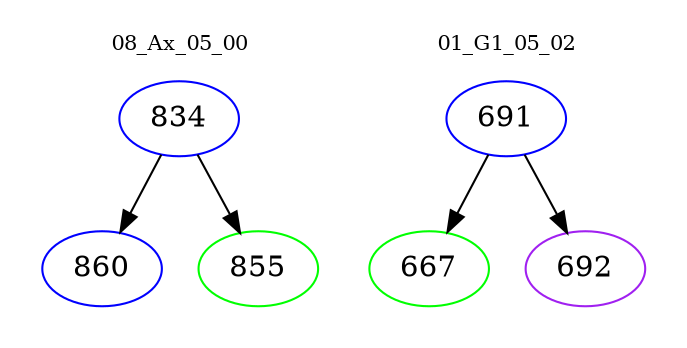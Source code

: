 digraph{
subgraph cluster_0 {
color = white
label = "08_Ax_05_00";
fontsize=10;
T0_834 [label="834", color="blue"]
T0_834 -> T0_860 [color="black"]
T0_860 [label="860", color="blue"]
T0_834 -> T0_855 [color="black"]
T0_855 [label="855", color="green"]
}
subgraph cluster_1 {
color = white
label = "01_G1_05_02";
fontsize=10;
T1_691 [label="691", color="blue"]
T1_691 -> T1_667 [color="black"]
T1_667 [label="667", color="green"]
T1_691 -> T1_692 [color="black"]
T1_692 [label="692", color="purple"]
}
}
